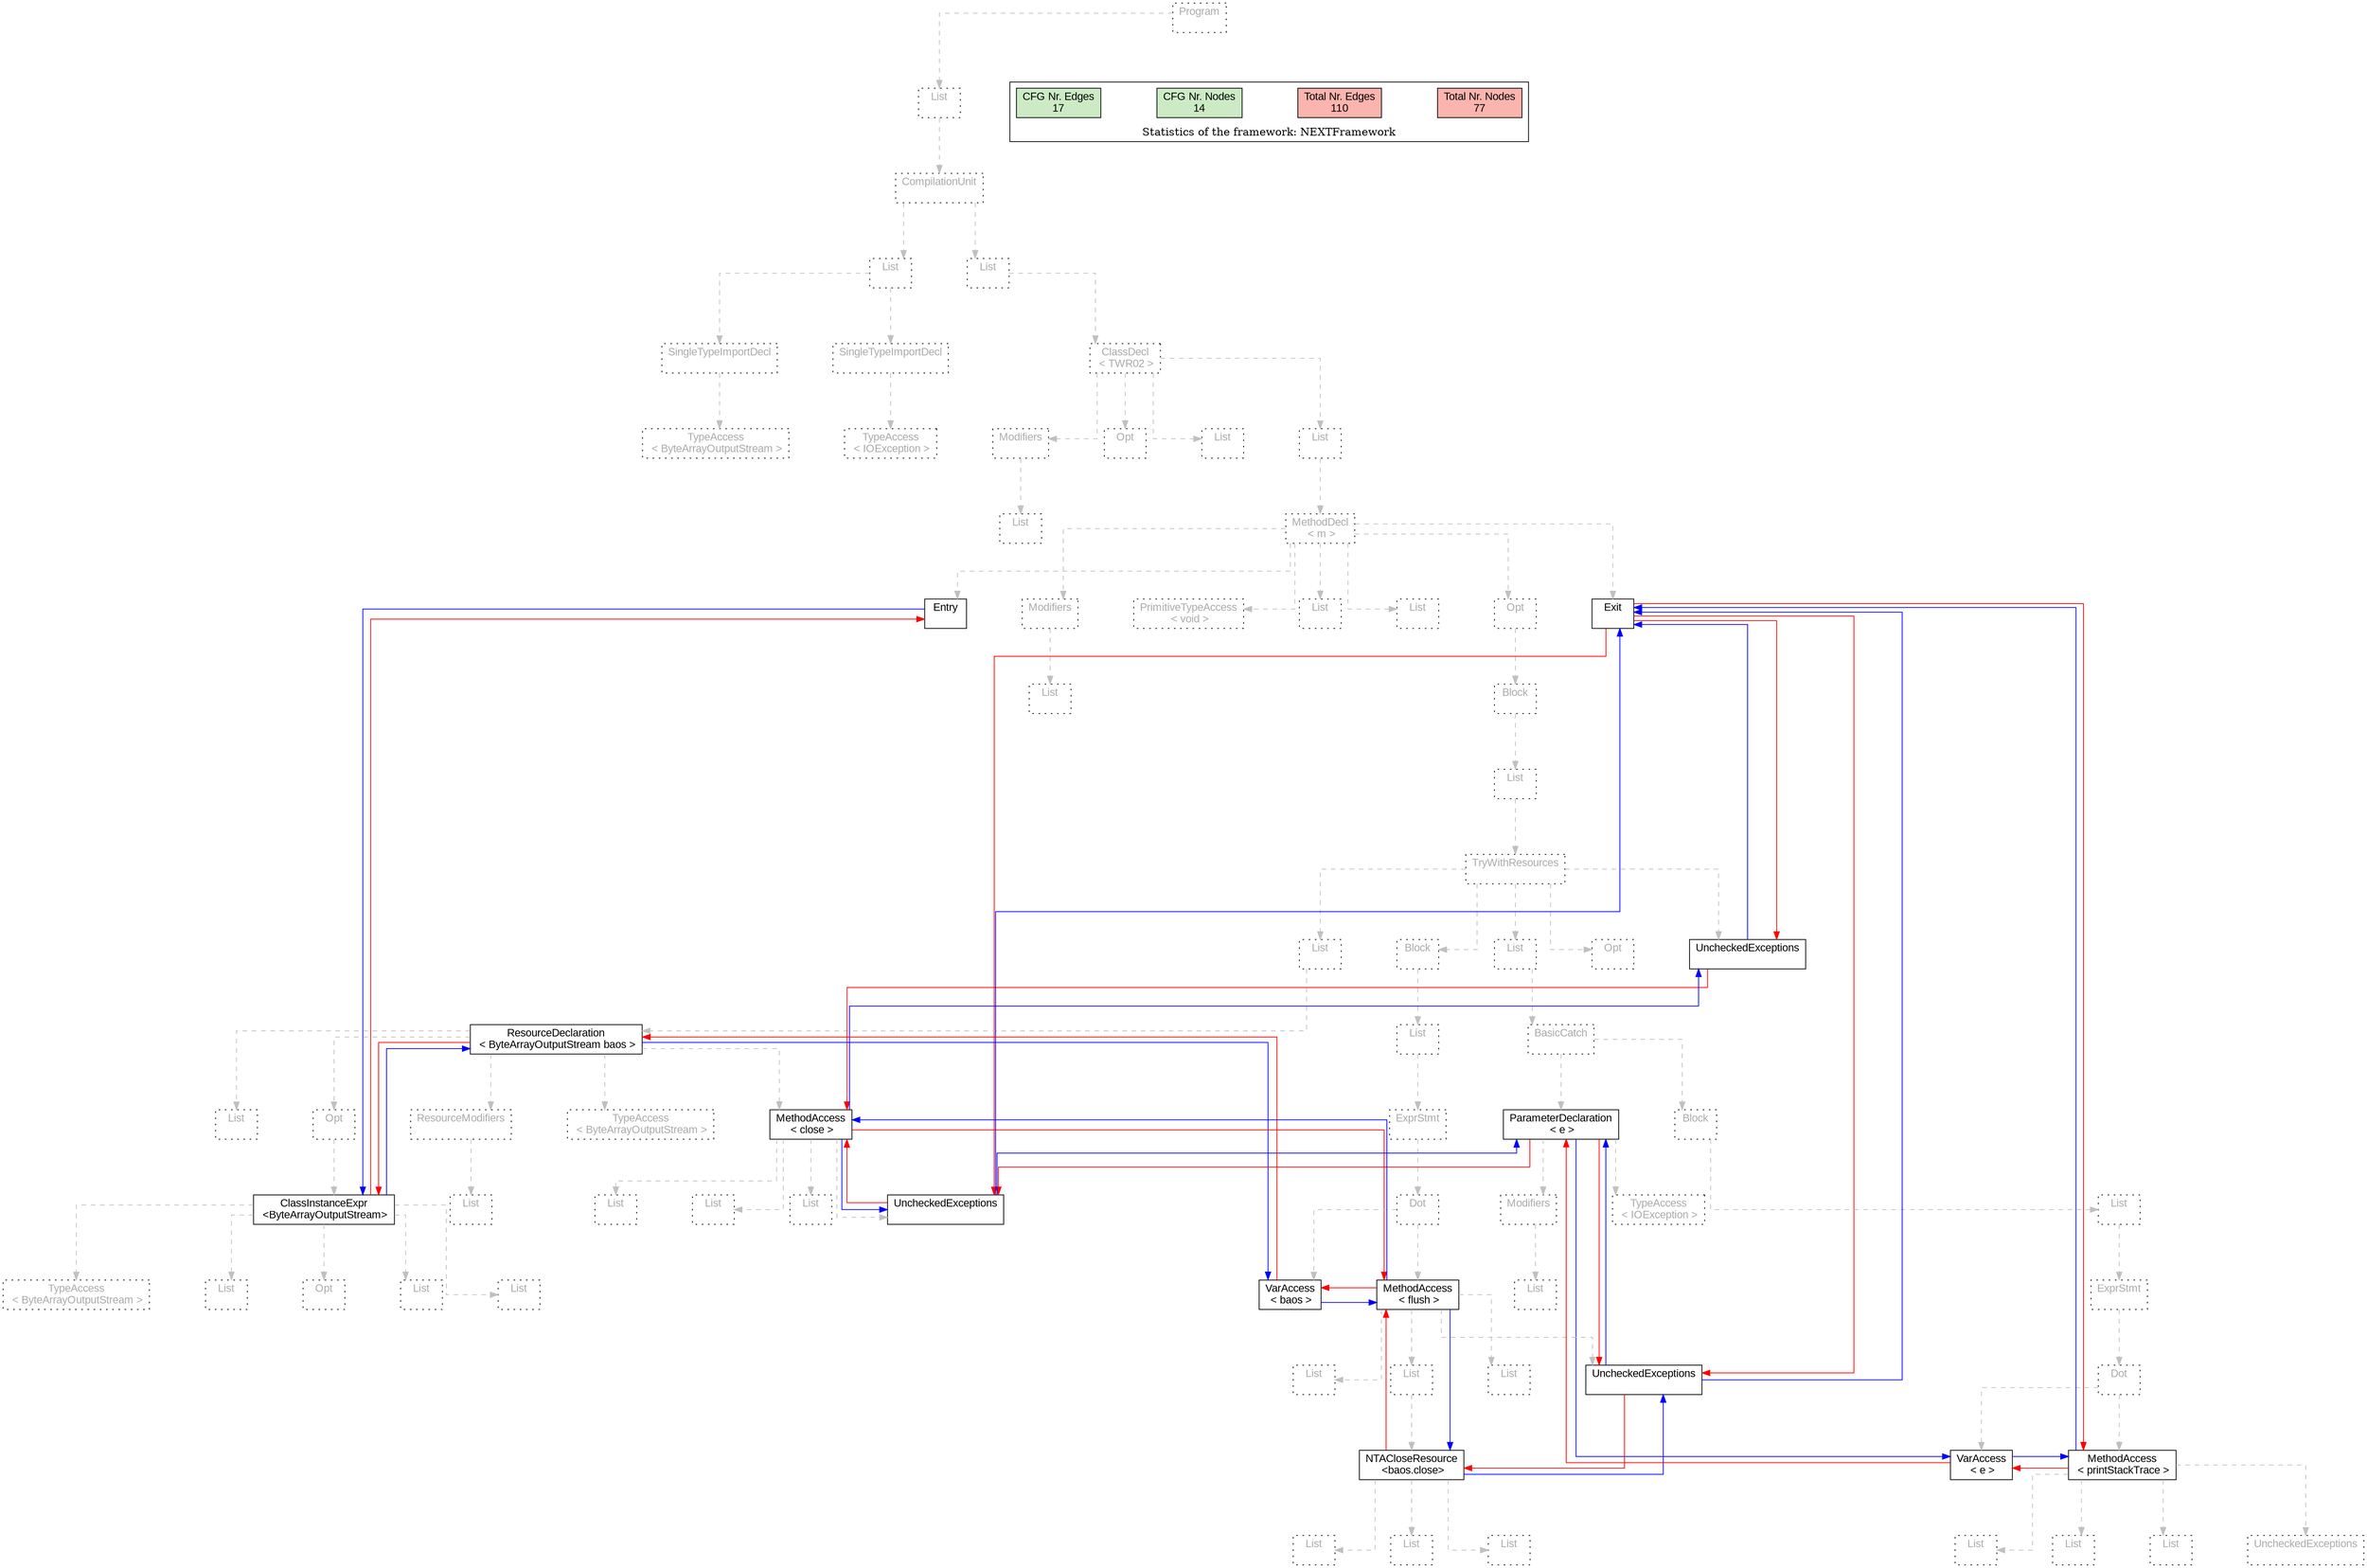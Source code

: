 digraph G {
graph [splines=ortho, nodesep="1", ranksep="1"]
node [shape=rect, fontname=Arial];
{ rank = same; "Program[0]"}
{ rank = same; "List[1]"}
{ rank = same; "CompilationUnit[2]"}
{ rank = same; "List[3]"; "List[8]"}
{ rank = same; "SingleTypeImportDecl[4]"; "SingleTypeImportDecl[6]"; "ClassDecl[9]"}
{ rank = same; "TypeAccess[5]"; "TypeAccess[7]"; "Modifiers[10]"; "Opt[12]"; "List[13]"; "List[14]"}
{ rank = same; "List[11]"; "MethodDecl[15]"}
{ rank = same; "Entry[16]"; "Modifiers[17]"; "PrimitiveTypeAccess[19]"; "List[20]"; "List[21]"; "Opt[22]"; "Exit[23]"}
{ rank = same; "List[18]"; "Block[23]"}
{ rank = same; "List[24]"}
{ rank = same; "TryWithResources[25]"}
{ rank = same; "List[26]"; "Block[44]"; "List[58]"; "Opt[74]"; "UncheckedExceptions[75]"}
{ rank = same; "ResourceDeclaration[27]"; "List[45]"; "BasicCatch[59]"}
{ rank = same; "List[33]"; "Opt[34]"; "ResourceModifiers[41]"; "TypeAccess[43]"; "MethodAccess[28]"; "ExprStmt[46]"; "ParameterDeclaration[60]"; "Block[64]"}
{ rank = same; "ClassInstanceExpr[35]"; "List[42]"; "List[30]"; "List[31]"; "List[32]"; "UncheckedExceptions[29]"; "Dot[47]"; "Modifiers[61]"; "TypeAccess[63]"; "List[65]"}
{ rank = same; "TypeAccess[36]"; "List[37]"; "Opt[38]"; "List[39]"; "List[40]"; "VarAccess[48]"; "MethodAccess[49]"; "List[62]"; "ExprStmt[66]"}
{ rank = same; "List[51]"; "List[52]"; "List[57]"; "UncheckedExceptions[50]"; "Dot[67]"}
{ rank = same; "NTACloseResource[53]"; "VarAccess[68]"; "MethodAccess[69]"}
{ rank = same; "List[54]"; "List[55]"; "List[56]"; "List[71]"; "List[72]"; "List[73]"; "UncheckedExceptions[70]"}
"Program[0]" [label="Program\n ", style= dotted   fillcolor="#eeeeee" fontcolor="#aaaaaa"  ]
"List[1]" [label="List\n ", style= dotted   fillcolor="#eeeeee" fontcolor="#aaaaaa"  ]
"CompilationUnit[2]" [label="CompilationUnit\n ", style= dotted   fillcolor="#eeeeee" fontcolor="#aaaaaa"  ]
"List[3]" [label="List\n ", style= dotted   fillcolor="#eeeeee" fontcolor="#aaaaaa"  ]
"SingleTypeImportDecl[4]" [label="SingleTypeImportDecl\n ", style= dotted   fillcolor="#eeeeee" fontcolor="#aaaaaa"  ]
"TypeAccess[5]" [label="TypeAccess\n < ByteArrayOutputStream >", style= dotted   fillcolor="#eeeeee" fontcolor="#aaaaaa"  ]
"SingleTypeImportDecl[6]" [label="SingleTypeImportDecl\n ", style= dotted   fillcolor="#eeeeee" fontcolor="#aaaaaa"  ]
"TypeAccess[7]" [label="TypeAccess\n < IOException >", style= dotted   fillcolor="#eeeeee" fontcolor="#aaaaaa"  ]
"List[8]" [label="List\n ", style= dotted   fillcolor="#eeeeee" fontcolor="#aaaaaa"  ]
"ClassDecl[9]" [label="ClassDecl\n < TWR02 >", style= dotted   fillcolor="#eeeeee" fontcolor="#aaaaaa"  ]
"Modifiers[10]" [label="Modifiers\n ", style= dotted   fillcolor="#eeeeee" fontcolor="#aaaaaa"  ]
"List[11]" [label="List\n ", style= dotted   fillcolor="#eeeeee" fontcolor="#aaaaaa"  ]
"Opt[12]" [label="Opt\n ", style= dotted   fillcolor="#eeeeee" fontcolor="#aaaaaa"  ]
"List[13]" [label="List\n ", style= dotted   fillcolor="#eeeeee" fontcolor="#aaaaaa"  ]
"List[14]" [label="List\n ", style= dotted   fillcolor="#eeeeee" fontcolor="#aaaaaa"  ]
"MethodDecl[15]" [label="MethodDecl\n < m >", style= dotted   fillcolor="#eeeeee" fontcolor="#aaaaaa"  ]
"Entry[16]" [label="Entry\n ", fillcolor=white   style=filled  ]
"Modifiers[17]" [label="Modifiers\n ", style= dotted   fillcolor="#eeeeee" fontcolor="#aaaaaa"  ]
"List[18]" [label="List\n ", style= dotted   fillcolor="#eeeeee" fontcolor="#aaaaaa"  ]
"PrimitiveTypeAccess[19]" [label="PrimitiveTypeAccess\n < void >", style= dotted   fillcolor="#eeeeee" fontcolor="#aaaaaa"  ]
"List[20]" [label="List\n ", style= dotted   fillcolor="#eeeeee" fontcolor="#aaaaaa"  ]
"List[21]" [label="List\n ", style= dotted   fillcolor="#eeeeee" fontcolor="#aaaaaa"  ]
"Opt[22]" [label="Opt\n ", style= dotted   fillcolor="#eeeeee" fontcolor="#aaaaaa"  ]
"Block[23]" [label="Block\n ", style= dotted   fillcolor="#eeeeee" fontcolor="#aaaaaa"  ]
"List[24]" [label="List\n ", style= dotted   fillcolor="#eeeeee" fontcolor="#aaaaaa"  ]
"TryWithResources[25]" [label="TryWithResources\n ", style= dotted   fillcolor="#eeeeee" fontcolor="#aaaaaa"  ]
"List[26]" [label="List\n ", style= dotted   fillcolor="#eeeeee" fontcolor="#aaaaaa"  ]
"ResourceDeclaration[27]" [label="ResourceDeclaration\n < ByteArrayOutputStream baos >", fillcolor=white   style=filled  ]
"List[33]" [label="List\n ", style= dotted   fillcolor="#eeeeee" fontcolor="#aaaaaa"  ]
"Opt[34]" [label="Opt\n ", style= dotted   fillcolor="#eeeeee" fontcolor="#aaaaaa"  ]
"ClassInstanceExpr[35]" [label="ClassInstanceExpr\n <ByteArrayOutputStream>", fillcolor=white   style=filled  ]
"TypeAccess[36]" [label="TypeAccess\n < ByteArrayOutputStream >", style= dotted   fillcolor="#eeeeee" fontcolor="#aaaaaa"  ]
"List[37]" [label="List\n ", style= dotted   fillcolor="#eeeeee" fontcolor="#aaaaaa"  ]
"Opt[38]" [label="Opt\n ", style= dotted   fillcolor="#eeeeee" fontcolor="#aaaaaa"  ]
"List[39]" [label="List\n ", style= dotted   fillcolor="#eeeeee" fontcolor="#aaaaaa"  ]
"List[40]" [label="List\n ", style= dotted   fillcolor="#eeeeee" fontcolor="#aaaaaa"  ]
"ResourceModifiers[41]" [label="ResourceModifiers\n ", style= dotted   fillcolor="#eeeeee" fontcolor="#aaaaaa"  ]
"List[42]" [label="List\n ", style= dotted   fillcolor="#eeeeee" fontcolor="#aaaaaa"  ]
"TypeAccess[43]" [label="TypeAccess\n < ByteArrayOutputStream >", style= dotted   fillcolor="#eeeeee" fontcolor="#aaaaaa"  ]
"MethodAccess[28]" [label="MethodAccess\n < close >", fillcolor=white   style=filled  ]
"List[30]" [label="List\n ", style= dotted   fillcolor="#eeeeee" fontcolor="#aaaaaa"  ]
"List[31]" [label="List\n ", style= dotted   fillcolor="#eeeeee" fontcolor="#aaaaaa"  ]
"List[32]" [label="List\n ", style= dotted   fillcolor="#eeeeee" fontcolor="#aaaaaa"  ]
"UncheckedExceptions[29]" [label="UncheckedExceptions\n ", fillcolor=white   style=filled  ]
"Block[44]" [label="Block\n ", style= dotted   fillcolor="#eeeeee" fontcolor="#aaaaaa"  ]
"List[45]" [label="List\n ", style= dotted   fillcolor="#eeeeee" fontcolor="#aaaaaa"  ]
"ExprStmt[46]" [label="ExprStmt\n ", style= dotted   fillcolor="#eeeeee" fontcolor="#aaaaaa"  ]
"Dot[47]" [label="Dot\n ", style= dotted   fillcolor="#eeeeee" fontcolor="#aaaaaa"  ]
"VarAccess[48]" [label="VarAccess\n < baos >", fillcolor=white   style=filled  ]
"MethodAccess[49]" [label="MethodAccess\n < flush >", fillcolor=white   style=filled  ]
"List[51]" [label="List\n ", style= dotted   fillcolor="#eeeeee" fontcolor="#aaaaaa"  ]
"List[52]" [label="List\n ", style= dotted   fillcolor="#eeeeee" fontcolor="#aaaaaa"  ]
"NTACloseResource[53]" [label="NTACloseResource\n <baos.close>", fillcolor=white   style=filled  ]
"List[54]" [label="List\n ", style= dotted   fillcolor="#eeeeee" fontcolor="#aaaaaa"  ]
"List[55]" [label="List\n ", style= dotted   fillcolor="#eeeeee" fontcolor="#aaaaaa"  ]
"List[56]" [label="List\n ", style= dotted   fillcolor="#eeeeee" fontcolor="#aaaaaa"  ]
"List[57]" [label="List\n ", style= dotted   fillcolor="#eeeeee" fontcolor="#aaaaaa"  ]
"UncheckedExceptions[50]" [label="UncheckedExceptions\n ", fillcolor=white   style=filled  ]
"List[58]" [label="List\n ", style= dotted   fillcolor="#eeeeee" fontcolor="#aaaaaa"  ]
"BasicCatch[59]" [label="BasicCatch\n ", style= dotted   fillcolor="#eeeeee" fontcolor="#aaaaaa"  ]
"ParameterDeclaration[60]" [label="ParameterDeclaration\n < e >", fillcolor=white   style=filled  ]
"Modifiers[61]" [label="Modifiers\n ", style= dotted   fillcolor="#eeeeee" fontcolor="#aaaaaa"  ]
"List[62]" [label="List\n ", style= dotted   fillcolor="#eeeeee" fontcolor="#aaaaaa"  ]
"TypeAccess[63]" [label="TypeAccess\n < IOException >", style= dotted   fillcolor="#eeeeee" fontcolor="#aaaaaa"  ]
"Block[64]" [label="Block\n ", style= dotted   fillcolor="#eeeeee" fontcolor="#aaaaaa"  ]
"List[65]" [label="List\n ", style= dotted   fillcolor="#eeeeee" fontcolor="#aaaaaa"  ]
"ExprStmt[66]" [label="ExprStmt\n ", style= dotted   fillcolor="#eeeeee" fontcolor="#aaaaaa"  ]
"Dot[67]" [label="Dot\n ", style= dotted   fillcolor="#eeeeee" fontcolor="#aaaaaa"  ]
"VarAccess[68]" [label="VarAccess\n < e >", fillcolor=white   style=filled  ]
"MethodAccess[69]" [label="MethodAccess\n < printStackTrace >", fillcolor=white   style=filled  ]
"List[71]" [label="List\n ", style= dotted   fillcolor="#eeeeee" fontcolor="#aaaaaa"  ]
"List[72]" [label="List\n ", style= dotted   fillcolor="#eeeeee" fontcolor="#aaaaaa"  ]
"List[73]" [label="List\n ", style= dotted   fillcolor="#eeeeee" fontcolor="#aaaaaa"  ]
"UncheckedExceptions[70]" [label="UncheckedExceptions\n ", style= dotted   fillcolor="#eeeeee" fontcolor="#aaaaaa"  ]
"Opt[74]" [label="Opt\n ", style= dotted   fillcolor="#eeeeee" fontcolor="#aaaaaa"  ]
"UncheckedExceptions[75]" [label="UncheckedExceptions\n ", fillcolor=white   style=filled  ]
"Exit[23]" [label="Exit\n ", fillcolor=white   style=filled  ]
"SingleTypeImportDecl[4]" -> "TypeAccess[5]" [style=dashed, color=gray]
"List[3]" -> "SingleTypeImportDecl[4]" [style=dashed, color=gray]
"SingleTypeImportDecl[6]" -> "TypeAccess[7]" [style=dashed, color=gray]
"List[3]" -> "SingleTypeImportDecl[6]" [style=dashed, color=gray]
"CompilationUnit[2]" -> "List[3]" [style=dashed, color=gray]
"Modifiers[10]" -> "List[11]" [style=dashed, color=gray]
"ClassDecl[9]" -> "Modifiers[10]" [style=dashed, color=gray]
"ClassDecl[9]" -> "Opt[12]" [style=dashed, color=gray]
"ClassDecl[9]" -> "List[13]" [style=dashed, color=gray]
"MethodDecl[15]" -> "Entry[16]" [style=dashed, color=gray]
"Modifiers[17]" -> "List[18]" [style=dashed, color=gray]
"MethodDecl[15]" -> "Modifiers[17]" [style=dashed, color=gray]
"MethodDecl[15]" -> "PrimitiveTypeAccess[19]" [style=dashed, color=gray]
"MethodDecl[15]" -> "List[20]" [style=dashed, color=gray]
"MethodDecl[15]" -> "List[21]" [style=dashed, color=gray]
"ResourceDeclaration[27]" -> "List[33]" [style=dashed, color=gray]
"ClassInstanceExpr[35]" -> "TypeAccess[36]" [style=dashed, color=gray]
"ClassInstanceExpr[35]" -> "List[37]" [style=dashed, color=gray]
"ClassInstanceExpr[35]" -> "Opt[38]" [style=dashed, color=gray]
"ClassInstanceExpr[35]" -> "List[39]" [style=dashed, color=gray]
"ClassInstanceExpr[35]" -> "List[40]" [style=dashed, color=gray]
"Opt[34]" -> "ClassInstanceExpr[35]" [style=dashed, color=gray]
"ResourceDeclaration[27]" -> "Opt[34]" [style=dashed, color=gray]
"ResourceModifiers[41]" -> "List[42]" [style=dashed, color=gray]
"ResourceDeclaration[27]" -> "ResourceModifiers[41]" [style=dashed, color=gray]
"ResourceDeclaration[27]" -> "TypeAccess[43]" [style=dashed, color=gray]
"MethodAccess[28]" -> "List[30]" [style=dashed, color=gray]
"MethodAccess[28]" -> "List[31]" [style=dashed, color=gray]
"MethodAccess[28]" -> "List[32]" [style=dashed, color=gray]
"MethodAccess[28]" -> "UncheckedExceptions[29]" [style=dashed, color=gray]
"ResourceDeclaration[27]" -> "MethodAccess[28]" [style=dashed, color=gray]
"List[26]" -> "ResourceDeclaration[27]" [style=dashed, color=gray]
"TryWithResources[25]" -> "List[26]" [style=dashed, color=gray]
"Dot[47]" -> "VarAccess[48]" [style=dashed, color=gray]
"MethodAccess[49]" -> "List[51]" [style=dashed, color=gray]
"NTACloseResource[53]" -> "List[54]" [style=dashed, color=gray]
"NTACloseResource[53]" -> "List[55]" [style=dashed, color=gray]
"NTACloseResource[53]" -> "List[56]" [style=dashed, color=gray]
"List[52]" -> "NTACloseResource[53]" [style=dashed, color=gray]
"MethodAccess[49]" -> "List[52]" [style=dashed, color=gray]
"MethodAccess[49]" -> "List[57]" [style=dashed, color=gray]
"MethodAccess[49]" -> "UncheckedExceptions[50]" [style=dashed, color=gray]
"Dot[47]" -> "MethodAccess[49]" [style=dashed, color=gray]
"ExprStmt[46]" -> "Dot[47]" [style=dashed, color=gray]
"List[45]" -> "ExprStmt[46]" [style=dashed, color=gray]
"Block[44]" -> "List[45]" [style=dashed, color=gray]
"TryWithResources[25]" -> "Block[44]" [style=dashed, color=gray]
"Modifiers[61]" -> "List[62]" [style=dashed, color=gray]
"ParameterDeclaration[60]" -> "Modifiers[61]" [style=dashed, color=gray]
"ParameterDeclaration[60]" -> "TypeAccess[63]" [style=dashed, color=gray]
"BasicCatch[59]" -> "ParameterDeclaration[60]" [style=dashed, color=gray]
"Dot[67]" -> "VarAccess[68]" [style=dashed, color=gray]
"MethodAccess[69]" -> "List[71]" [style=dashed, color=gray]
"MethodAccess[69]" -> "List[72]" [style=dashed, color=gray]
"MethodAccess[69]" -> "List[73]" [style=dashed, color=gray]
"MethodAccess[69]" -> "UncheckedExceptions[70]" [style=dashed, color=gray]
"Dot[67]" -> "MethodAccess[69]" [style=dashed, color=gray]
"ExprStmt[66]" -> "Dot[67]" [style=dashed, color=gray]
"List[65]" -> "ExprStmt[66]" [style=dashed, color=gray]
"Block[64]" -> "List[65]" [style=dashed, color=gray]
"BasicCatch[59]" -> "Block[64]" [style=dashed, color=gray]
"List[58]" -> "BasicCatch[59]" [style=dashed, color=gray]
"TryWithResources[25]" -> "List[58]" [style=dashed, color=gray]
"TryWithResources[25]" -> "Opt[74]" [style=dashed, color=gray]
"TryWithResources[25]" -> "UncheckedExceptions[75]" [style=dashed, color=gray]
"List[24]" -> "TryWithResources[25]" [style=dashed, color=gray]
"Block[23]" -> "List[24]" [style=dashed, color=gray]
"Opt[22]" -> "Block[23]" [style=dashed, color=gray]
"MethodDecl[15]" -> "Opt[22]" [style=dashed, color=gray]
"MethodDecl[15]" -> "Exit[23]" [style=dashed, color=gray]
"List[14]" -> "MethodDecl[15]" [style=dashed, color=gray]
"ClassDecl[9]" -> "List[14]" [style=dashed, color=gray]
"List[8]" -> "ClassDecl[9]" [style=dashed, color=gray]
"CompilationUnit[2]" -> "List[8]" [style=dashed, color=gray]
"List[1]" -> "CompilationUnit[2]" [style=dashed, color=gray]
"Program[0]" -> "List[1]" [style=dashed, color=gray]
"Exit[23]" -> "UncheckedExceptions[75]" [color=red, constraint=false]
"Exit[23]" -> "UncheckedExceptions[29]" [color=red, constraint=false]
"Exit[23]" -> "UncheckedExceptions[50]" [color=red, constraint=false]
"Exit[23]" -> "MethodAccess[69]" [color=red, constraint=false]
"UncheckedExceptions[75]" -> "Exit[23]" [color=blue, constraint=false, xlabel=" "] 
"UncheckedExceptions[75]" -> "MethodAccess[28]" [color=red, constraint=false]
"MethodAccess[69]" -> "Exit[23]" [color=blue, constraint=false, xlabel=" "] 
"MethodAccess[69]" -> "VarAccess[68]" [color=red, constraint=false]
"VarAccess[68]" -> "MethodAccess[69]" [color=blue, constraint=false, xlabel=" "] 
"VarAccess[68]" -> "ParameterDeclaration[60]" [color=red, constraint=false]
"ParameterDeclaration[60]" -> "VarAccess[68]" [color=blue, constraint=false, xlabel=" "] 
"ParameterDeclaration[60]" -> "UncheckedExceptions[29]" [color=red, constraint=false]
"ParameterDeclaration[60]" -> "UncheckedExceptions[50]" [color=red, constraint=false]
"UncheckedExceptions[29]" -> "ParameterDeclaration[60]" [color=blue, constraint=false, xlabel=" "] 
"UncheckedExceptions[29]" -> "Exit[23]" [color=blue, constraint=false, xlabel=" "] 
"UncheckedExceptions[29]" -> "MethodAccess[28]" [color=red, constraint=false]
"MethodAccess[28]" -> "UncheckedExceptions[75]" [color=blue, constraint=false, xlabel=" "] 
"MethodAccess[28]" -> "UncheckedExceptions[29]" [color=blue, constraint=false, xlabel=" "] 
"MethodAccess[28]" -> "MethodAccess[49]" [color=red, constraint=false]
"UncheckedExceptions[50]" -> "ParameterDeclaration[60]" [color=blue, constraint=false, xlabel=" "] 
"UncheckedExceptions[50]" -> "Exit[23]" [color=blue, constraint=false, xlabel=" "] 
"UncheckedExceptions[50]" -> "NTACloseResource[53]" [color=red, constraint=false]
"NTACloseResource[53]" -> "UncheckedExceptions[50]" [color=blue, constraint=false, xlabel=" "] 
"NTACloseResource[53]" -> "MethodAccess[49]" [color=red, constraint=false]
"MethodAccess[49]" -> "MethodAccess[28]" [color=blue, constraint=false, xlabel=" "] 
"MethodAccess[49]" -> "NTACloseResource[53]" [color=blue, constraint=false, xlabel=" "] 
"MethodAccess[49]" -> "VarAccess[48]" [color=red, constraint=false]
"VarAccess[48]" -> "MethodAccess[49]" [color=blue, constraint=false, xlabel=" "] 
"VarAccess[48]" -> "ResourceDeclaration[27]" [color=red, constraint=false]
"ResourceDeclaration[27]" -> "VarAccess[48]" [color=blue, constraint=false, xlabel=" "] 
"ResourceDeclaration[27]" -> "ClassInstanceExpr[35]" [color=red, constraint=false]
"ClassInstanceExpr[35]" -> "ResourceDeclaration[27]" [color=blue, constraint=false, xlabel=" "] 
"ClassInstanceExpr[35]" -> "Entry[16]" [color=red, constraint=false]
"Entry[16]" -> "ClassInstanceExpr[35]" [color=blue, constraint=false, xlabel=" "] 
"List[3]" -> "List[8]" [style=invis]
"SingleTypeImportDecl[4]" -> "SingleTypeImportDecl[6]" [style=invis]
"Modifiers[10]" -> "Opt[12]" -> "List[13]" -> "List[14]" [style=invis]
"Entry[16]" -> "Modifiers[17]" -> "PrimitiveTypeAccess[19]" -> "List[20]" -> "List[21]" -> "Opt[22]" -> "Exit[23]" [style=invis]
"List[26]" -> "Block[44]" -> "List[58]" -> "Opt[74]" [style=invis]
"List[33]" -> "Opt[34]" -> "ResourceModifiers[41]" -> "TypeAccess[43]" [style=invis]
"TypeAccess[36]" -> "List[37]" -> "Opt[38]" [style=invis]
"VarAccess[48]" -> "MethodAccess[49]" [style=invis]
"ParameterDeclaration[60]" -> "Block[64]" [style=invis]
"Modifiers[61]" -> "TypeAccess[63]" [style=invis]
"VarAccess[68]" -> "MethodAccess[69]" [style=invis]

subgraph cluster_legend {
{node [style=filled, fillcolor=1, colorscheme="pastel13"]
Nodes [label="Total Nr. Nodes
77", fillcolor=1]
Edges [label="Total Nr. Edges
110", fillcolor=1]
NodesCFG [label="CFG Nr. Nodes
14", fillcolor=3]
EdgesCFG [label="CFG Nr. Edges
17", fillcolor=3]
Nodes-> "Program[0]" -> NodesCFG  [style="invis"]
Edges -> "Program[0]" ->EdgesCFG [style="invis"]}
label = "Statistics of the framework: NEXTFramework"
style="solid"
ranksep=0.05
nodesep=0.01
labelloc = b
len=2
}}